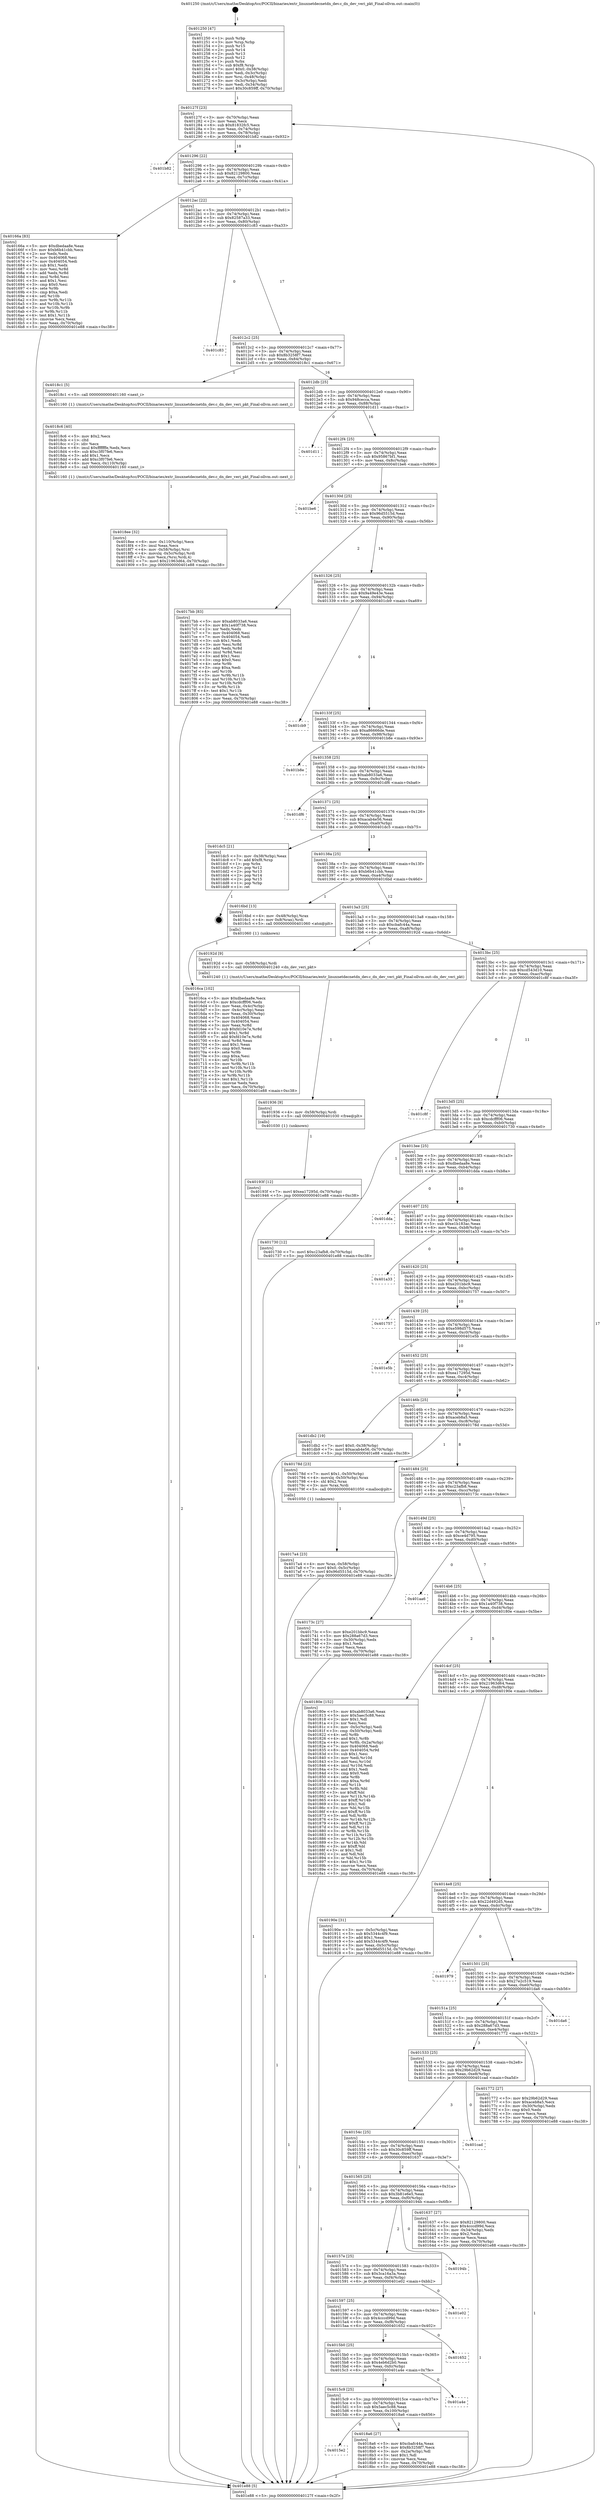 digraph "0x401250" {
  label = "0x401250 (/mnt/c/Users/mathe/Desktop/tcc/POCII/binaries/extr_linuxnetdecnetdn_dev.c_dn_dev_veri_pkt_Final-ollvm.out::main(0))"
  labelloc = "t"
  node[shape=record]

  Entry [label="",width=0.3,height=0.3,shape=circle,fillcolor=black,style=filled]
  "0x40127f" [label="{
     0x40127f [23]\l
     | [instrs]\l
     &nbsp;&nbsp;0x40127f \<+3\>: mov -0x70(%rbp),%eax\l
     &nbsp;&nbsp;0x401282 \<+2\>: mov %eax,%ecx\l
     &nbsp;&nbsp;0x401284 \<+6\>: sub $0x81832fc5,%ecx\l
     &nbsp;&nbsp;0x40128a \<+3\>: mov %eax,-0x74(%rbp)\l
     &nbsp;&nbsp;0x40128d \<+3\>: mov %ecx,-0x78(%rbp)\l
     &nbsp;&nbsp;0x401290 \<+6\>: je 0000000000401b82 \<main+0x932\>\l
  }"]
  "0x401b82" [label="{
     0x401b82\l
  }", style=dashed]
  "0x401296" [label="{
     0x401296 [22]\l
     | [instrs]\l
     &nbsp;&nbsp;0x401296 \<+5\>: jmp 000000000040129b \<main+0x4b\>\l
     &nbsp;&nbsp;0x40129b \<+3\>: mov -0x74(%rbp),%eax\l
     &nbsp;&nbsp;0x40129e \<+5\>: sub $0x82129800,%eax\l
     &nbsp;&nbsp;0x4012a3 \<+3\>: mov %eax,-0x7c(%rbp)\l
     &nbsp;&nbsp;0x4012a6 \<+6\>: je 000000000040166a \<main+0x41a\>\l
  }"]
  Exit [label="",width=0.3,height=0.3,shape=circle,fillcolor=black,style=filled,peripheries=2]
  "0x40166a" [label="{
     0x40166a [83]\l
     | [instrs]\l
     &nbsp;&nbsp;0x40166a \<+5\>: mov $0xdbedaa8e,%eax\l
     &nbsp;&nbsp;0x40166f \<+5\>: mov $0xb6b41cbb,%ecx\l
     &nbsp;&nbsp;0x401674 \<+2\>: xor %edx,%edx\l
     &nbsp;&nbsp;0x401676 \<+7\>: mov 0x404068,%esi\l
     &nbsp;&nbsp;0x40167d \<+7\>: mov 0x404054,%edi\l
     &nbsp;&nbsp;0x401684 \<+3\>: sub $0x1,%edx\l
     &nbsp;&nbsp;0x401687 \<+3\>: mov %esi,%r8d\l
     &nbsp;&nbsp;0x40168a \<+3\>: add %edx,%r8d\l
     &nbsp;&nbsp;0x40168d \<+4\>: imul %r8d,%esi\l
     &nbsp;&nbsp;0x401691 \<+3\>: and $0x1,%esi\l
     &nbsp;&nbsp;0x401694 \<+3\>: cmp $0x0,%esi\l
     &nbsp;&nbsp;0x401697 \<+4\>: sete %r9b\l
     &nbsp;&nbsp;0x40169b \<+3\>: cmp $0xa,%edi\l
     &nbsp;&nbsp;0x40169e \<+4\>: setl %r10b\l
     &nbsp;&nbsp;0x4016a2 \<+3\>: mov %r9b,%r11b\l
     &nbsp;&nbsp;0x4016a5 \<+3\>: and %r10b,%r11b\l
     &nbsp;&nbsp;0x4016a8 \<+3\>: xor %r10b,%r9b\l
     &nbsp;&nbsp;0x4016ab \<+3\>: or %r9b,%r11b\l
     &nbsp;&nbsp;0x4016ae \<+4\>: test $0x1,%r11b\l
     &nbsp;&nbsp;0x4016b2 \<+3\>: cmovne %ecx,%eax\l
     &nbsp;&nbsp;0x4016b5 \<+3\>: mov %eax,-0x70(%rbp)\l
     &nbsp;&nbsp;0x4016b8 \<+5\>: jmp 0000000000401e88 \<main+0xc38\>\l
  }"]
  "0x4012ac" [label="{
     0x4012ac [22]\l
     | [instrs]\l
     &nbsp;&nbsp;0x4012ac \<+5\>: jmp 00000000004012b1 \<main+0x61\>\l
     &nbsp;&nbsp;0x4012b1 \<+3\>: mov -0x74(%rbp),%eax\l
     &nbsp;&nbsp;0x4012b4 \<+5\>: sub $0x82587a33,%eax\l
     &nbsp;&nbsp;0x4012b9 \<+3\>: mov %eax,-0x80(%rbp)\l
     &nbsp;&nbsp;0x4012bc \<+6\>: je 0000000000401c83 \<main+0xa33\>\l
  }"]
  "0x40193f" [label="{
     0x40193f [12]\l
     | [instrs]\l
     &nbsp;&nbsp;0x40193f \<+7\>: movl $0xea17295d,-0x70(%rbp)\l
     &nbsp;&nbsp;0x401946 \<+5\>: jmp 0000000000401e88 \<main+0xc38\>\l
  }"]
  "0x401c83" [label="{
     0x401c83\l
  }", style=dashed]
  "0x4012c2" [label="{
     0x4012c2 [25]\l
     | [instrs]\l
     &nbsp;&nbsp;0x4012c2 \<+5\>: jmp 00000000004012c7 \<main+0x77\>\l
     &nbsp;&nbsp;0x4012c7 \<+3\>: mov -0x74(%rbp),%eax\l
     &nbsp;&nbsp;0x4012ca \<+5\>: sub $0x8b3258f7,%eax\l
     &nbsp;&nbsp;0x4012cf \<+6\>: mov %eax,-0x84(%rbp)\l
     &nbsp;&nbsp;0x4012d5 \<+6\>: je 00000000004018c1 \<main+0x671\>\l
  }"]
  "0x401936" [label="{
     0x401936 [9]\l
     | [instrs]\l
     &nbsp;&nbsp;0x401936 \<+4\>: mov -0x58(%rbp),%rdi\l
     &nbsp;&nbsp;0x40193a \<+5\>: call 0000000000401030 \<free@plt\>\l
     | [calls]\l
     &nbsp;&nbsp;0x401030 \{1\} (unknown)\l
  }"]
  "0x4018c1" [label="{
     0x4018c1 [5]\l
     | [instrs]\l
     &nbsp;&nbsp;0x4018c1 \<+5\>: call 0000000000401160 \<next_i\>\l
     | [calls]\l
     &nbsp;&nbsp;0x401160 \{1\} (/mnt/c/Users/mathe/Desktop/tcc/POCII/binaries/extr_linuxnetdecnetdn_dev.c_dn_dev_veri_pkt_Final-ollvm.out::next_i)\l
  }"]
  "0x4012db" [label="{
     0x4012db [25]\l
     | [instrs]\l
     &nbsp;&nbsp;0x4012db \<+5\>: jmp 00000000004012e0 \<main+0x90\>\l
     &nbsp;&nbsp;0x4012e0 \<+3\>: mov -0x74(%rbp),%eax\l
     &nbsp;&nbsp;0x4012e3 \<+5\>: sub $0x948cecca,%eax\l
     &nbsp;&nbsp;0x4012e8 \<+6\>: mov %eax,-0x88(%rbp)\l
     &nbsp;&nbsp;0x4012ee \<+6\>: je 0000000000401d11 \<main+0xac1\>\l
  }"]
  "0x4018ee" [label="{
     0x4018ee [32]\l
     | [instrs]\l
     &nbsp;&nbsp;0x4018ee \<+6\>: mov -0x110(%rbp),%ecx\l
     &nbsp;&nbsp;0x4018f4 \<+3\>: imul %eax,%ecx\l
     &nbsp;&nbsp;0x4018f7 \<+4\>: mov -0x58(%rbp),%rsi\l
     &nbsp;&nbsp;0x4018fb \<+4\>: movslq -0x5c(%rbp),%rdi\l
     &nbsp;&nbsp;0x4018ff \<+3\>: mov %ecx,(%rsi,%rdi,4)\l
     &nbsp;&nbsp;0x401902 \<+7\>: movl $0x21963d64,-0x70(%rbp)\l
     &nbsp;&nbsp;0x401909 \<+5\>: jmp 0000000000401e88 \<main+0xc38\>\l
  }"]
  "0x401d11" [label="{
     0x401d11\l
  }", style=dashed]
  "0x4012f4" [label="{
     0x4012f4 [25]\l
     | [instrs]\l
     &nbsp;&nbsp;0x4012f4 \<+5\>: jmp 00000000004012f9 \<main+0xa9\>\l
     &nbsp;&nbsp;0x4012f9 \<+3\>: mov -0x74(%rbp),%eax\l
     &nbsp;&nbsp;0x4012fc \<+5\>: sub $0x95867bf1,%eax\l
     &nbsp;&nbsp;0x401301 \<+6\>: mov %eax,-0x8c(%rbp)\l
     &nbsp;&nbsp;0x401307 \<+6\>: je 0000000000401be6 \<main+0x996\>\l
  }"]
  "0x4018c6" [label="{
     0x4018c6 [40]\l
     | [instrs]\l
     &nbsp;&nbsp;0x4018c6 \<+5\>: mov $0x2,%ecx\l
     &nbsp;&nbsp;0x4018cb \<+1\>: cltd\l
     &nbsp;&nbsp;0x4018cc \<+2\>: idiv %ecx\l
     &nbsp;&nbsp;0x4018ce \<+6\>: imul $0xfffffffe,%edx,%ecx\l
     &nbsp;&nbsp;0x4018d4 \<+6\>: sub $0xc3f07fe6,%ecx\l
     &nbsp;&nbsp;0x4018da \<+3\>: add $0x1,%ecx\l
     &nbsp;&nbsp;0x4018dd \<+6\>: add $0xc3f07fe6,%ecx\l
     &nbsp;&nbsp;0x4018e3 \<+6\>: mov %ecx,-0x110(%rbp)\l
     &nbsp;&nbsp;0x4018e9 \<+5\>: call 0000000000401160 \<next_i\>\l
     | [calls]\l
     &nbsp;&nbsp;0x401160 \{1\} (/mnt/c/Users/mathe/Desktop/tcc/POCII/binaries/extr_linuxnetdecnetdn_dev.c_dn_dev_veri_pkt_Final-ollvm.out::next_i)\l
  }"]
  "0x401be6" [label="{
     0x401be6\l
  }", style=dashed]
  "0x40130d" [label="{
     0x40130d [25]\l
     | [instrs]\l
     &nbsp;&nbsp;0x40130d \<+5\>: jmp 0000000000401312 \<main+0xc2\>\l
     &nbsp;&nbsp;0x401312 \<+3\>: mov -0x74(%rbp),%eax\l
     &nbsp;&nbsp;0x401315 \<+5\>: sub $0x96d5515d,%eax\l
     &nbsp;&nbsp;0x40131a \<+6\>: mov %eax,-0x90(%rbp)\l
     &nbsp;&nbsp;0x401320 \<+6\>: je 00000000004017bb \<main+0x56b\>\l
  }"]
  "0x4015e2" [label="{
     0x4015e2\l
  }", style=dashed]
  "0x4017bb" [label="{
     0x4017bb [83]\l
     | [instrs]\l
     &nbsp;&nbsp;0x4017bb \<+5\>: mov $0xab8033a6,%eax\l
     &nbsp;&nbsp;0x4017c0 \<+5\>: mov $0x1a40f738,%ecx\l
     &nbsp;&nbsp;0x4017c5 \<+2\>: xor %edx,%edx\l
     &nbsp;&nbsp;0x4017c7 \<+7\>: mov 0x404068,%esi\l
     &nbsp;&nbsp;0x4017ce \<+7\>: mov 0x404054,%edi\l
     &nbsp;&nbsp;0x4017d5 \<+3\>: sub $0x1,%edx\l
     &nbsp;&nbsp;0x4017d8 \<+3\>: mov %esi,%r8d\l
     &nbsp;&nbsp;0x4017db \<+3\>: add %edx,%r8d\l
     &nbsp;&nbsp;0x4017de \<+4\>: imul %r8d,%esi\l
     &nbsp;&nbsp;0x4017e2 \<+3\>: and $0x1,%esi\l
     &nbsp;&nbsp;0x4017e5 \<+3\>: cmp $0x0,%esi\l
     &nbsp;&nbsp;0x4017e8 \<+4\>: sete %r9b\l
     &nbsp;&nbsp;0x4017ec \<+3\>: cmp $0xa,%edi\l
     &nbsp;&nbsp;0x4017ef \<+4\>: setl %r10b\l
     &nbsp;&nbsp;0x4017f3 \<+3\>: mov %r9b,%r11b\l
     &nbsp;&nbsp;0x4017f6 \<+3\>: and %r10b,%r11b\l
     &nbsp;&nbsp;0x4017f9 \<+3\>: xor %r10b,%r9b\l
     &nbsp;&nbsp;0x4017fc \<+3\>: or %r9b,%r11b\l
     &nbsp;&nbsp;0x4017ff \<+4\>: test $0x1,%r11b\l
     &nbsp;&nbsp;0x401803 \<+3\>: cmovne %ecx,%eax\l
     &nbsp;&nbsp;0x401806 \<+3\>: mov %eax,-0x70(%rbp)\l
     &nbsp;&nbsp;0x401809 \<+5\>: jmp 0000000000401e88 \<main+0xc38\>\l
  }"]
  "0x401326" [label="{
     0x401326 [25]\l
     | [instrs]\l
     &nbsp;&nbsp;0x401326 \<+5\>: jmp 000000000040132b \<main+0xdb\>\l
     &nbsp;&nbsp;0x40132b \<+3\>: mov -0x74(%rbp),%eax\l
     &nbsp;&nbsp;0x40132e \<+5\>: sub $0x9a49e43e,%eax\l
     &nbsp;&nbsp;0x401333 \<+6\>: mov %eax,-0x94(%rbp)\l
     &nbsp;&nbsp;0x401339 \<+6\>: je 0000000000401cb9 \<main+0xa69\>\l
  }"]
  "0x4018a6" [label="{
     0x4018a6 [27]\l
     | [instrs]\l
     &nbsp;&nbsp;0x4018a6 \<+5\>: mov $0xcbafc44a,%eax\l
     &nbsp;&nbsp;0x4018ab \<+5\>: mov $0x8b3258f7,%ecx\l
     &nbsp;&nbsp;0x4018b0 \<+3\>: mov -0x2a(%rbp),%dl\l
     &nbsp;&nbsp;0x4018b3 \<+3\>: test $0x1,%dl\l
     &nbsp;&nbsp;0x4018b6 \<+3\>: cmovne %ecx,%eax\l
     &nbsp;&nbsp;0x4018b9 \<+3\>: mov %eax,-0x70(%rbp)\l
     &nbsp;&nbsp;0x4018bc \<+5\>: jmp 0000000000401e88 \<main+0xc38\>\l
  }"]
  "0x401cb9" [label="{
     0x401cb9\l
  }", style=dashed]
  "0x40133f" [label="{
     0x40133f [25]\l
     | [instrs]\l
     &nbsp;&nbsp;0x40133f \<+5\>: jmp 0000000000401344 \<main+0xf4\>\l
     &nbsp;&nbsp;0x401344 \<+3\>: mov -0x74(%rbp),%eax\l
     &nbsp;&nbsp;0x401347 \<+5\>: sub $0xa86666de,%eax\l
     &nbsp;&nbsp;0x40134c \<+6\>: mov %eax,-0x98(%rbp)\l
     &nbsp;&nbsp;0x401352 \<+6\>: je 0000000000401b8e \<main+0x93e\>\l
  }"]
  "0x4015c9" [label="{
     0x4015c9 [25]\l
     | [instrs]\l
     &nbsp;&nbsp;0x4015c9 \<+5\>: jmp 00000000004015ce \<main+0x37e\>\l
     &nbsp;&nbsp;0x4015ce \<+3\>: mov -0x74(%rbp),%eax\l
     &nbsp;&nbsp;0x4015d1 \<+5\>: sub $0x5aec5c88,%eax\l
     &nbsp;&nbsp;0x4015d6 \<+6\>: mov %eax,-0x100(%rbp)\l
     &nbsp;&nbsp;0x4015dc \<+6\>: je 00000000004018a6 \<main+0x656\>\l
  }"]
  "0x401b8e" [label="{
     0x401b8e\l
  }", style=dashed]
  "0x401358" [label="{
     0x401358 [25]\l
     | [instrs]\l
     &nbsp;&nbsp;0x401358 \<+5\>: jmp 000000000040135d \<main+0x10d\>\l
     &nbsp;&nbsp;0x40135d \<+3\>: mov -0x74(%rbp),%eax\l
     &nbsp;&nbsp;0x401360 \<+5\>: sub $0xab8033a6,%eax\l
     &nbsp;&nbsp;0x401365 \<+6\>: mov %eax,-0x9c(%rbp)\l
     &nbsp;&nbsp;0x40136b \<+6\>: je 0000000000401df6 \<main+0xba6\>\l
  }"]
  "0x401a4e" [label="{
     0x401a4e\l
  }", style=dashed]
  "0x401df6" [label="{
     0x401df6\l
  }", style=dashed]
  "0x401371" [label="{
     0x401371 [25]\l
     | [instrs]\l
     &nbsp;&nbsp;0x401371 \<+5\>: jmp 0000000000401376 \<main+0x126\>\l
     &nbsp;&nbsp;0x401376 \<+3\>: mov -0x74(%rbp),%eax\l
     &nbsp;&nbsp;0x401379 \<+5\>: sub $0xacab4e56,%eax\l
     &nbsp;&nbsp;0x40137e \<+6\>: mov %eax,-0xa0(%rbp)\l
     &nbsp;&nbsp;0x401384 \<+6\>: je 0000000000401dc5 \<main+0xb75\>\l
  }"]
  "0x4015b0" [label="{
     0x4015b0 [25]\l
     | [instrs]\l
     &nbsp;&nbsp;0x4015b0 \<+5\>: jmp 00000000004015b5 \<main+0x365\>\l
     &nbsp;&nbsp;0x4015b5 \<+3\>: mov -0x74(%rbp),%eax\l
     &nbsp;&nbsp;0x4015b8 \<+5\>: sub $0x4eb6d2b0,%eax\l
     &nbsp;&nbsp;0x4015bd \<+6\>: mov %eax,-0xfc(%rbp)\l
     &nbsp;&nbsp;0x4015c3 \<+6\>: je 0000000000401a4e \<main+0x7fe\>\l
  }"]
  "0x401dc5" [label="{
     0x401dc5 [21]\l
     | [instrs]\l
     &nbsp;&nbsp;0x401dc5 \<+3\>: mov -0x38(%rbp),%eax\l
     &nbsp;&nbsp;0x401dc8 \<+7\>: add $0xf8,%rsp\l
     &nbsp;&nbsp;0x401dcf \<+1\>: pop %rbx\l
     &nbsp;&nbsp;0x401dd0 \<+2\>: pop %r12\l
     &nbsp;&nbsp;0x401dd2 \<+2\>: pop %r13\l
     &nbsp;&nbsp;0x401dd4 \<+2\>: pop %r14\l
     &nbsp;&nbsp;0x401dd6 \<+2\>: pop %r15\l
     &nbsp;&nbsp;0x401dd8 \<+1\>: pop %rbp\l
     &nbsp;&nbsp;0x401dd9 \<+1\>: ret\l
  }"]
  "0x40138a" [label="{
     0x40138a [25]\l
     | [instrs]\l
     &nbsp;&nbsp;0x40138a \<+5\>: jmp 000000000040138f \<main+0x13f\>\l
     &nbsp;&nbsp;0x40138f \<+3\>: mov -0x74(%rbp),%eax\l
     &nbsp;&nbsp;0x401392 \<+5\>: sub $0xb6b41cbb,%eax\l
     &nbsp;&nbsp;0x401397 \<+6\>: mov %eax,-0xa4(%rbp)\l
     &nbsp;&nbsp;0x40139d \<+6\>: je 00000000004016bd \<main+0x46d\>\l
  }"]
  "0x401652" [label="{
     0x401652\l
  }", style=dashed]
  "0x4016bd" [label="{
     0x4016bd [13]\l
     | [instrs]\l
     &nbsp;&nbsp;0x4016bd \<+4\>: mov -0x48(%rbp),%rax\l
     &nbsp;&nbsp;0x4016c1 \<+4\>: mov 0x8(%rax),%rdi\l
     &nbsp;&nbsp;0x4016c5 \<+5\>: call 0000000000401060 \<atoi@plt\>\l
     | [calls]\l
     &nbsp;&nbsp;0x401060 \{1\} (unknown)\l
  }"]
  "0x4013a3" [label="{
     0x4013a3 [25]\l
     | [instrs]\l
     &nbsp;&nbsp;0x4013a3 \<+5\>: jmp 00000000004013a8 \<main+0x158\>\l
     &nbsp;&nbsp;0x4013a8 \<+3\>: mov -0x74(%rbp),%eax\l
     &nbsp;&nbsp;0x4013ab \<+5\>: sub $0xcbafc44a,%eax\l
     &nbsp;&nbsp;0x4013b0 \<+6\>: mov %eax,-0xa8(%rbp)\l
     &nbsp;&nbsp;0x4013b6 \<+6\>: je 000000000040192d \<main+0x6dd\>\l
  }"]
  "0x401597" [label="{
     0x401597 [25]\l
     | [instrs]\l
     &nbsp;&nbsp;0x401597 \<+5\>: jmp 000000000040159c \<main+0x34c\>\l
     &nbsp;&nbsp;0x40159c \<+3\>: mov -0x74(%rbp),%eax\l
     &nbsp;&nbsp;0x40159f \<+5\>: sub $0x4cccd99d,%eax\l
     &nbsp;&nbsp;0x4015a4 \<+6\>: mov %eax,-0xf8(%rbp)\l
     &nbsp;&nbsp;0x4015aa \<+6\>: je 0000000000401652 \<main+0x402\>\l
  }"]
  "0x40192d" [label="{
     0x40192d [9]\l
     | [instrs]\l
     &nbsp;&nbsp;0x40192d \<+4\>: mov -0x58(%rbp),%rdi\l
     &nbsp;&nbsp;0x401931 \<+5\>: call 0000000000401240 \<dn_dev_veri_pkt\>\l
     | [calls]\l
     &nbsp;&nbsp;0x401240 \{1\} (/mnt/c/Users/mathe/Desktop/tcc/POCII/binaries/extr_linuxnetdecnetdn_dev.c_dn_dev_veri_pkt_Final-ollvm.out::dn_dev_veri_pkt)\l
  }"]
  "0x4013bc" [label="{
     0x4013bc [25]\l
     | [instrs]\l
     &nbsp;&nbsp;0x4013bc \<+5\>: jmp 00000000004013c1 \<main+0x171\>\l
     &nbsp;&nbsp;0x4013c1 \<+3\>: mov -0x74(%rbp),%eax\l
     &nbsp;&nbsp;0x4013c4 \<+5\>: sub $0xcd543d10,%eax\l
     &nbsp;&nbsp;0x4013c9 \<+6\>: mov %eax,-0xac(%rbp)\l
     &nbsp;&nbsp;0x4013cf \<+6\>: je 0000000000401c8f \<main+0xa3f\>\l
  }"]
  "0x401e02" [label="{
     0x401e02\l
  }", style=dashed]
  "0x401c8f" [label="{
     0x401c8f\l
  }", style=dashed]
  "0x4013d5" [label="{
     0x4013d5 [25]\l
     | [instrs]\l
     &nbsp;&nbsp;0x4013d5 \<+5\>: jmp 00000000004013da \<main+0x18a\>\l
     &nbsp;&nbsp;0x4013da \<+3\>: mov -0x74(%rbp),%eax\l
     &nbsp;&nbsp;0x4013dd \<+5\>: sub $0xcdcfff06,%eax\l
     &nbsp;&nbsp;0x4013e2 \<+6\>: mov %eax,-0xb0(%rbp)\l
     &nbsp;&nbsp;0x4013e8 \<+6\>: je 0000000000401730 \<main+0x4e0\>\l
  }"]
  "0x40157e" [label="{
     0x40157e [25]\l
     | [instrs]\l
     &nbsp;&nbsp;0x40157e \<+5\>: jmp 0000000000401583 \<main+0x333\>\l
     &nbsp;&nbsp;0x401583 \<+3\>: mov -0x74(%rbp),%eax\l
     &nbsp;&nbsp;0x401586 \<+5\>: sub $0x3ca16a3a,%eax\l
     &nbsp;&nbsp;0x40158b \<+6\>: mov %eax,-0xf4(%rbp)\l
     &nbsp;&nbsp;0x401591 \<+6\>: je 0000000000401e02 \<main+0xbb2\>\l
  }"]
  "0x401730" [label="{
     0x401730 [12]\l
     | [instrs]\l
     &nbsp;&nbsp;0x401730 \<+7\>: movl $0xc23afb8,-0x70(%rbp)\l
     &nbsp;&nbsp;0x401737 \<+5\>: jmp 0000000000401e88 \<main+0xc38\>\l
  }"]
  "0x4013ee" [label="{
     0x4013ee [25]\l
     | [instrs]\l
     &nbsp;&nbsp;0x4013ee \<+5\>: jmp 00000000004013f3 \<main+0x1a3\>\l
     &nbsp;&nbsp;0x4013f3 \<+3\>: mov -0x74(%rbp),%eax\l
     &nbsp;&nbsp;0x4013f6 \<+5\>: sub $0xdbedaa8e,%eax\l
     &nbsp;&nbsp;0x4013fb \<+6\>: mov %eax,-0xb4(%rbp)\l
     &nbsp;&nbsp;0x401401 \<+6\>: je 0000000000401dda \<main+0xb8a\>\l
  }"]
  "0x40194b" [label="{
     0x40194b\l
  }", style=dashed]
  "0x401dda" [label="{
     0x401dda\l
  }", style=dashed]
  "0x401407" [label="{
     0x401407 [25]\l
     | [instrs]\l
     &nbsp;&nbsp;0x401407 \<+5\>: jmp 000000000040140c \<main+0x1bc\>\l
     &nbsp;&nbsp;0x40140c \<+3\>: mov -0x74(%rbp),%eax\l
     &nbsp;&nbsp;0x40140f \<+5\>: sub $0xe1b183ac,%eax\l
     &nbsp;&nbsp;0x401414 \<+6\>: mov %eax,-0xb8(%rbp)\l
     &nbsp;&nbsp;0x40141a \<+6\>: je 0000000000401a33 \<main+0x7e3\>\l
  }"]
  "0x4017a4" [label="{
     0x4017a4 [23]\l
     | [instrs]\l
     &nbsp;&nbsp;0x4017a4 \<+4\>: mov %rax,-0x58(%rbp)\l
     &nbsp;&nbsp;0x4017a8 \<+7\>: movl $0x0,-0x5c(%rbp)\l
     &nbsp;&nbsp;0x4017af \<+7\>: movl $0x96d5515d,-0x70(%rbp)\l
     &nbsp;&nbsp;0x4017b6 \<+5\>: jmp 0000000000401e88 \<main+0xc38\>\l
  }"]
  "0x401a33" [label="{
     0x401a33\l
  }", style=dashed]
  "0x401420" [label="{
     0x401420 [25]\l
     | [instrs]\l
     &nbsp;&nbsp;0x401420 \<+5\>: jmp 0000000000401425 \<main+0x1d5\>\l
     &nbsp;&nbsp;0x401425 \<+3\>: mov -0x74(%rbp),%eax\l
     &nbsp;&nbsp;0x401428 \<+5\>: sub $0xe201bbc9,%eax\l
     &nbsp;&nbsp;0x40142d \<+6\>: mov %eax,-0xbc(%rbp)\l
     &nbsp;&nbsp;0x401433 \<+6\>: je 0000000000401757 \<main+0x507\>\l
  }"]
  "0x4016ca" [label="{
     0x4016ca [102]\l
     | [instrs]\l
     &nbsp;&nbsp;0x4016ca \<+5\>: mov $0xdbedaa8e,%ecx\l
     &nbsp;&nbsp;0x4016cf \<+5\>: mov $0xcdcfff06,%edx\l
     &nbsp;&nbsp;0x4016d4 \<+3\>: mov %eax,-0x4c(%rbp)\l
     &nbsp;&nbsp;0x4016d7 \<+3\>: mov -0x4c(%rbp),%eax\l
     &nbsp;&nbsp;0x4016da \<+3\>: mov %eax,-0x30(%rbp)\l
     &nbsp;&nbsp;0x4016dd \<+7\>: mov 0x404068,%eax\l
     &nbsp;&nbsp;0x4016e4 \<+7\>: mov 0x404054,%esi\l
     &nbsp;&nbsp;0x4016eb \<+3\>: mov %eax,%r8d\l
     &nbsp;&nbsp;0x4016ee \<+7\>: sub $0xfd10e7e,%r8d\l
     &nbsp;&nbsp;0x4016f5 \<+4\>: sub $0x1,%r8d\l
     &nbsp;&nbsp;0x4016f9 \<+7\>: add $0xfd10e7e,%r8d\l
     &nbsp;&nbsp;0x401700 \<+4\>: imul %r8d,%eax\l
     &nbsp;&nbsp;0x401704 \<+3\>: and $0x1,%eax\l
     &nbsp;&nbsp;0x401707 \<+3\>: cmp $0x0,%eax\l
     &nbsp;&nbsp;0x40170a \<+4\>: sete %r9b\l
     &nbsp;&nbsp;0x40170e \<+3\>: cmp $0xa,%esi\l
     &nbsp;&nbsp;0x401711 \<+4\>: setl %r10b\l
     &nbsp;&nbsp;0x401715 \<+3\>: mov %r9b,%r11b\l
     &nbsp;&nbsp;0x401718 \<+3\>: and %r10b,%r11b\l
     &nbsp;&nbsp;0x40171b \<+3\>: xor %r10b,%r9b\l
     &nbsp;&nbsp;0x40171e \<+3\>: or %r9b,%r11b\l
     &nbsp;&nbsp;0x401721 \<+4\>: test $0x1,%r11b\l
     &nbsp;&nbsp;0x401725 \<+3\>: cmovne %edx,%ecx\l
     &nbsp;&nbsp;0x401728 \<+3\>: mov %ecx,-0x70(%rbp)\l
     &nbsp;&nbsp;0x40172b \<+5\>: jmp 0000000000401e88 \<main+0xc38\>\l
  }"]
  "0x401757" [label="{
     0x401757\l
  }", style=dashed]
  "0x401439" [label="{
     0x401439 [25]\l
     | [instrs]\l
     &nbsp;&nbsp;0x401439 \<+5\>: jmp 000000000040143e \<main+0x1ee\>\l
     &nbsp;&nbsp;0x40143e \<+3\>: mov -0x74(%rbp),%eax\l
     &nbsp;&nbsp;0x401441 \<+5\>: sub $0xe598d575,%eax\l
     &nbsp;&nbsp;0x401446 \<+6\>: mov %eax,-0xc0(%rbp)\l
     &nbsp;&nbsp;0x40144c \<+6\>: je 0000000000401e5b \<main+0xc0b\>\l
  }"]
  "0x401250" [label="{
     0x401250 [47]\l
     | [instrs]\l
     &nbsp;&nbsp;0x401250 \<+1\>: push %rbp\l
     &nbsp;&nbsp;0x401251 \<+3\>: mov %rsp,%rbp\l
     &nbsp;&nbsp;0x401254 \<+2\>: push %r15\l
     &nbsp;&nbsp;0x401256 \<+2\>: push %r14\l
     &nbsp;&nbsp;0x401258 \<+2\>: push %r13\l
     &nbsp;&nbsp;0x40125a \<+2\>: push %r12\l
     &nbsp;&nbsp;0x40125c \<+1\>: push %rbx\l
     &nbsp;&nbsp;0x40125d \<+7\>: sub $0xf8,%rsp\l
     &nbsp;&nbsp;0x401264 \<+7\>: movl $0x0,-0x38(%rbp)\l
     &nbsp;&nbsp;0x40126b \<+3\>: mov %edi,-0x3c(%rbp)\l
     &nbsp;&nbsp;0x40126e \<+4\>: mov %rsi,-0x48(%rbp)\l
     &nbsp;&nbsp;0x401272 \<+3\>: mov -0x3c(%rbp),%edi\l
     &nbsp;&nbsp;0x401275 \<+3\>: mov %edi,-0x34(%rbp)\l
     &nbsp;&nbsp;0x401278 \<+7\>: movl $0x30c859ff,-0x70(%rbp)\l
  }"]
  "0x401e5b" [label="{
     0x401e5b\l
  }", style=dashed]
  "0x401452" [label="{
     0x401452 [25]\l
     | [instrs]\l
     &nbsp;&nbsp;0x401452 \<+5\>: jmp 0000000000401457 \<main+0x207\>\l
     &nbsp;&nbsp;0x401457 \<+3\>: mov -0x74(%rbp),%eax\l
     &nbsp;&nbsp;0x40145a \<+5\>: sub $0xea17295d,%eax\l
     &nbsp;&nbsp;0x40145f \<+6\>: mov %eax,-0xc4(%rbp)\l
     &nbsp;&nbsp;0x401465 \<+6\>: je 0000000000401db2 \<main+0xb62\>\l
  }"]
  "0x401e88" [label="{
     0x401e88 [5]\l
     | [instrs]\l
     &nbsp;&nbsp;0x401e88 \<+5\>: jmp 000000000040127f \<main+0x2f\>\l
  }"]
  "0x401db2" [label="{
     0x401db2 [19]\l
     | [instrs]\l
     &nbsp;&nbsp;0x401db2 \<+7\>: movl $0x0,-0x38(%rbp)\l
     &nbsp;&nbsp;0x401db9 \<+7\>: movl $0xacab4e56,-0x70(%rbp)\l
     &nbsp;&nbsp;0x401dc0 \<+5\>: jmp 0000000000401e88 \<main+0xc38\>\l
  }"]
  "0x40146b" [label="{
     0x40146b [25]\l
     | [instrs]\l
     &nbsp;&nbsp;0x40146b \<+5\>: jmp 0000000000401470 \<main+0x220\>\l
     &nbsp;&nbsp;0x401470 \<+3\>: mov -0x74(%rbp),%eax\l
     &nbsp;&nbsp;0x401473 \<+5\>: sub $0xaceb8a5,%eax\l
     &nbsp;&nbsp;0x401478 \<+6\>: mov %eax,-0xc8(%rbp)\l
     &nbsp;&nbsp;0x40147e \<+6\>: je 000000000040178d \<main+0x53d\>\l
  }"]
  "0x401565" [label="{
     0x401565 [25]\l
     | [instrs]\l
     &nbsp;&nbsp;0x401565 \<+5\>: jmp 000000000040156a \<main+0x31a\>\l
     &nbsp;&nbsp;0x40156a \<+3\>: mov -0x74(%rbp),%eax\l
     &nbsp;&nbsp;0x40156d \<+5\>: sub $0x3b81e6e5,%eax\l
     &nbsp;&nbsp;0x401572 \<+6\>: mov %eax,-0xf0(%rbp)\l
     &nbsp;&nbsp;0x401578 \<+6\>: je 000000000040194b \<main+0x6fb\>\l
  }"]
  "0x40178d" [label="{
     0x40178d [23]\l
     | [instrs]\l
     &nbsp;&nbsp;0x40178d \<+7\>: movl $0x1,-0x50(%rbp)\l
     &nbsp;&nbsp;0x401794 \<+4\>: movslq -0x50(%rbp),%rax\l
     &nbsp;&nbsp;0x401798 \<+4\>: shl $0x2,%rax\l
     &nbsp;&nbsp;0x40179c \<+3\>: mov %rax,%rdi\l
     &nbsp;&nbsp;0x40179f \<+5\>: call 0000000000401050 \<malloc@plt\>\l
     | [calls]\l
     &nbsp;&nbsp;0x401050 \{1\} (unknown)\l
  }"]
  "0x401484" [label="{
     0x401484 [25]\l
     | [instrs]\l
     &nbsp;&nbsp;0x401484 \<+5\>: jmp 0000000000401489 \<main+0x239\>\l
     &nbsp;&nbsp;0x401489 \<+3\>: mov -0x74(%rbp),%eax\l
     &nbsp;&nbsp;0x40148c \<+5\>: sub $0xc23afb8,%eax\l
     &nbsp;&nbsp;0x401491 \<+6\>: mov %eax,-0xcc(%rbp)\l
     &nbsp;&nbsp;0x401497 \<+6\>: je 000000000040173c \<main+0x4ec\>\l
  }"]
  "0x401637" [label="{
     0x401637 [27]\l
     | [instrs]\l
     &nbsp;&nbsp;0x401637 \<+5\>: mov $0x82129800,%eax\l
     &nbsp;&nbsp;0x40163c \<+5\>: mov $0x4cccd99d,%ecx\l
     &nbsp;&nbsp;0x401641 \<+3\>: mov -0x34(%rbp),%edx\l
     &nbsp;&nbsp;0x401644 \<+3\>: cmp $0x2,%edx\l
     &nbsp;&nbsp;0x401647 \<+3\>: cmovne %ecx,%eax\l
     &nbsp;&nbsp;0x40164a \<+3\>: mov %eax,-0x70(%rbp)\l
     &nbsp;&nbsp;0x40164d \<+5\>: jmp 0000000000401e88 \<main+0xc38\>\l
  }"]
  "0x40173c" [label="{
     0x40173c [27]\l
     | [instrs]\l
     &nbsp;&nbsp;0x40173c \<+5\>: mov $0xe201bbc9,%eax\l
     &nbsp;&nbsp;0x401741 \<+5\>: mov $0x288a67d3,%ecx\l
     &nbsp;&nbsp;0x401746 \<+3\>: mov -0x30(%rbp),%edx\l
     &nbsp;&nbsp;0x401749 \<+3\>: cmp $0x1,%edx\l
     &nbsp;&nbsp;0x40174c \<+3\>: cmovl %ecx,%eax\l
     &nbsp;&nbsp;0x40174f \<+3\>: mov %eax,-0x70(%rbp)\l
     &nbsp;&nbsp;0x401752 \<+5\>: jmp 0000000000401e88 \<main+0xc38\>\l
  }"]
  "0x40149d" [label="{
     0x40149d [25]\l
     | [instrs]\l
     &nbsp;&nbsp;0x40149d \<+5\>: jmp 00000000004014a2 \<main+0x252\>\l
     &nbsp;&nbsp;0x4014a2 \<+3\>: mov -0x74(%rbp),%eax\l
     &nbsp;&nbsp;0x4014a5 \<+5\>: sub $0xce4d795,%eax\l
     &nbsp;&nbsp;0x4014aa \<+6\>: mov %eax,-0xd0(%rbp)\l
     &nbsp;&nbsp;0x4014b0 \<+6\>: je 0000000000401aa6 \<main+0x856\>\l
  }"]
  "0x40154c" [label="{
     0x40154c [25]\l
     | [instrs]\l
     &nbsp;&nbsp;0x40154c \<+5\>: jmp 0000000000401551 \<main+0x301\>\l
     &nbsp;&nbsp;0x401551 \<+3\>: mov -0x74(%rbp),%eax\l
     &nbsp;&nbsp;0x401554 \<+5\>: sub $0x30c859ff,%eax\l
     &nbsp;&nbsp;0x401559 \<+6\>: mov %eax,-0xec(%rbp)\l
     &nbsp;&nbsp;0x40155f \<+6\>: je 0000000000401637 \<main+0x3e7\>\l
  }"]
  "0x401aa6" [label="{
     0x401aa6\l
  }", style=dashed]
  "0x4014b6" [label="{
     0x4014b6 [25]\l
     | [instrs]\l
     &nbsp;&nbsp;0x4014b6 \<+5\>: jmp 00000000004014bb \<main+0x26b\>\l
     &nbsp;&nbsp;0x4014bb \<+3\>: mov -0x74(%rbp),%eax\l
     &nbsp;&nbsp;0x4014be \<+5\>: sub $0x1a40f738,%eax\l
     &nbsp;&nbsp;0x4014c3 \<+6\>: mov %eax,-0xd4(%rbp)\l
     &nbsp;&nbsp;0x4014c9 \<+6\>: je 000000000040180e \<main+0x5be\>\l
  }"]
  "0x401cad" [label="{
     0x401cad\l
  }", style=dashed]
  "0x40180e" [label="{
     0x40180e [152]\l
     | [instrs]\l
     &nbsp;&nbsp;0x40180e \<+5\>: mov $0xab8033a6,%eax\l
     &nbsp;&nbsp;0x401813 \<+5\>: mov $0x5aec5c88,%ecx\l
     &nbsp;&nbsp;0x401818 \<+2\>: mov $0x1,%dl\l
     &nbsp;&nbsp;0x40181a \<+2\>: xor %esi,%esi\l
     &nbsp;&nbsp;0x40181c \<+3\>: mov -0x5c(%rbp),%edi\l
     &nbsp;&nbsp;0x40181f \<+3\>: cmp -0x50(%rbp),%edi\l
     &nbsp;&nbsp;0x401822 \<+4\>: setl %r8b\l
     &nbsp;&nbsp;0x401826 \<+4\>: and $0x1,%r8b\l
     &nbsp;&nbsp;0x40182a \<+4\>: mov %r8b,-0x2a(%rbp)\l
     &nbsp;&nbsp;0x40182e \<+7\>: mov 0x404068,%edi\l
     &nbsp;&nbsp;0x401835 \<+8\>: mov 0x404054,%r9d\l
     &nbsp;&nbsp;0x40183d \<+3\>: sub $0x1,%esi\l
     &nbsp;&nbsp;0x401840 \<+3\>: mov %edi,%r10d\l
     &nbsp;&nbsp;0x401843 \<+3\>: add %esi,%r10d\l
     &nbsp;&nbsp;0x401846 \<+4\>: imul %r10d,%edi\l
     &nbsp;&nbsp;0x40184a \<+3\>: and $0x1,%edi\l
     &nbsp;&nbsp;0x40184d \<+3\>: cmp $0x0,%edi\l
     &nbsp;&nbsp;0x401850 \<+4\>: sete %r8b\l
     &nbsp;&nbsp;0x401854 \<+4\>: cmp $0xa,%r9d\l
     &nbsp;&nbsp;0x401858 \<+4\>: setl %r11b\l
     &nbsp;&nbsp;0x40185c \<+3\>: mov %r8b,%bl\l
     &nbsp;&nbsp;0x40185f \<+3\>: xor $0xff,%bl\l
     &nbsp;&nbsp;0x401862 \<+3\>: mov %r11b,%r14b\l
     &nbsp;&nbsp;0x401865 \<+4\>: xor $0xff,%r14b\l
     &nbsp;&nbsp;0x401869 \<+3\>: xor $0x1,%dl\l
     &nbsp;&nbsp;0x40186c \<+3\>: mov %bl,%r15b\l
     &nbsp;&nbsp;0x40186f \<+4\>: and $0xff,%r15b\l
     &nbsp;&nbsp;0x401873 \<+3\>: and %dl,%r8b\l
     &nbsp;&nbsp;0x401876 \<+3\>: mov %r14b,%r12b\l
     &nbsp;&nbsp;0x401879 \<+4\>: and $0xff,%r12b\l
     &nbsp;&nbsp;0x40187d \<+3\>: and %dl,%r11b\l
     &nbsp;&nbsp;0x401880 \<+3\>: or %r8b,%r15b\l
     &nbsp;&nbsp;0x401883 \<+3\>: or %r11b,%r12b\l
     &nbsp;&nbsp;0x401886 \<+3\>: xor %r12b,%r15b\l
     &nbsp;&nbsp;0x401889 \<+3\>: or %r14b,%bl\l
     &nbsp;&nbsp;0x40188c \<+3\>: xor $0xff,%bl\l
     &nbsp;&nbsp;0x40188f \<+3\>: or $0x1,%dl\l
     &nbsp;&nbsp;0x401892 \<+2\>: and %dl,%bl\l
     &nbsp;&nbsp;0x401894 \<+3\>: or %bl,%r15b\l
     &nbsp;&nbsp;0x401897 \<+4\>: test $0x1,%r15b\l
     &nbsp;&nbsp;0x40189b \<+3\>: cmovne %ecx,%eax\l
     &nbsp;&nbsp;0x40189e \<+3\>: mov %eax,-0x70(%rbp)\l
     &nbsp;&nbsp;0x4018a1 \<+5\>: jmp 0000000000401e88 \<main+0xc38\>\l
  }"]
  "0x4014cf" [label="{
     0x4014cf [25]\l
     | [instrs]\l
     &nbsp;&nbsp;0x4014cf \<+5\>: jmp 00000000004014d4 \<main+0x284\>\l
     &nbsp;&nbsp;0x4014d4 \<+3\>: mov -0x74(%rbp),%eax\l
     &nbsp;&nbsp;0x4014d7 \<+5\>: sub $0x21963d64,%eax\l
     &nbsp;&nbsp;0x4014dc \<+6\>: mov %eax,-0xd8(%rbp)\l
     &nbsp;&nbsp;0x4014e2 \<+6\>: je 000000000040190e \<main+0x6be\>\l
  }"]
  "0x401533" [label="{
     0x401533 [25]\l
     | [instrs]\l
     &nbsp;&nbsp;0x401533 \<+5\>: jmp 0000000000401538 \<main+0x2e8\>\l
     &nbsp;&nbsp;0x401538 \<+3\>: mov -0x74(%rbp),%eax\l
     &nbsp;&nbsp;0x40153b \<+5\>: sub $0x29b62d29,%eax\l
     &nbsp;&nbsp;0x401540 \<+6\>: mov %eax,-0xe8(%rbp)\l
     &nbsp;&nbsp;0x401546 \<+6\>: je 0000000000401cad \<main+0xa5d\>\l
  }"]
  "0x40190e" [label="{
     0x40190e [31]\l
     | [instrs]\l
     &nbsp;&nbsp;0x40190e \<+3\>: mov -0x5c(%rbp),%eax\l
     &nbsp;&nbsp;0x401911 \<+5\>: sub $0x5344c4f9,%eax\l
     &nbsp;&nbsp;0x401916 \<+3\>: add $0x1,%eax\l
     &nbsp;&nbsp;0x401919 \<+5\>: add $0x5344c4f9,%eax\l
     &nbsp;&nbsp;0x40191e \<+3\>: mov %eax,-0x5c(%rbp)\l
     &nbsp;&nbsp;0x401921 \<+7\>: movl $0x96d5515d,-0x70(%rbp)\l
     &nbsp;&nbsp;0x401928 \<+5\>: jmp 0000000000401e88 \<main+0xc38\>\l
  }"]
  "0x4014e8" [label="{
     0x4014e8 [25]\l
     | [instrs]\l
     &nbsp;&nbsp;0x4014e8 \<+5\>: jmp 00000000004014ed \<main+0x29d\>\l
     &nbsp;&nbsp;0x4014ed \<+3\>: mov -0x74(%rbp),%eax\l
     &nbsp;&nbsp;0x4014f0 \<+5\>: sub $0x22d492d5,%eax\l
     &nbsp;&nbsp;0x4014f5 \<+6\>: mov %eax,-0xdc(%rbp)\l
     &nbsp;&nbsp;0x4014fb \<+6\>: je 0000000000401979 \<main+0x729\>\l
  }"]
  "0x401772" [label="{
     0x401772 [27]\l
     | [instrs]\l
     &nbsp;&nbsp;0x401772 \<+5\>: mov $0x29b62d29,%eax\l
     &nbsp;&nbsp;0x401777 \<+5\>: mov $0xaceb8a5,%ecx\l
     &nbsp;&nbsp;0x40177c \<+3\>: mov -0x30(%rbp),%edx\l
     &nbsp;&nbsp;0x40177f \<+3\>: cmp $0x0,%edx\l
     &nbsp;&nbsp;0x401782 \<+3\>: cmove %ecx,%eax\l
     &nbsp;&nbsp;0x401785 \<+3\>: mov %eax,-0x70(%rbp)\l
     &nbsp;&nbsp;0x401788 \<+5\>: jmp 0000000000401e88 \<main+0xc38\>\l
  }"]
  "0x401979" [label="{
     0x401979\l
  }", style=dashed]
  "0x401501" [label="{
     0x401501 [25]\l
     | [instrs]\l
     &nbsp;&nbsp;0x401501 \<+5\>: jmp 0000000000401506 \<main+0x2b6\>\l
     &nbsp;&nbsp;0x401506 \<+3\>: mov -0x74(%rbp),%eax\l
     &nbsp;&nbsp;0x401509 \<+5\>: sub $0x27e2c519,%eax\l
     &nbsp;&nbsp;0x40150e \<+6\>: mov %eax,-0xe0(%rbp)\l
     &nbsp;&nbsp;0x401514 \<+6\>: je 0000000000401da6 \<main+0xb56\>\l
  }"]
  "0x40151a" [label="{
     0x40151a [25]\l
     | [instrs]\l
     &nbsp;&nbsp;0x40151a \<+5\>: jmp 000000000040151f \<main+0x2cf\>\l
     &nbsp;&nbsp;0x40151f \<+3\>: mov -0x74(%rbp),%eax\l
     &nbsp;&nbsp;0x401522 \<+5\>: sub $0x288a67d3,%eax\l
     &nbsp;&nbsp;0x401527 \<+6\>: mov %eax,-0xe4(%rbp)\l
     &nbsp;&nbsp;0x40152d \<+6\>: je 0000000000401772 \<main+0x522\>\l
  }"]
  "0x401da6" [label="{
     0x401da6\l
  }", style=dashed]
  Entry -> "0x401250" [label=" 1"]
  "0x40127f" -> "0x401b82" [label=" 0"]
  "0x40127f" -> "0x401296" [label=" 18"]
  "0x401dc5" -> Exit [label=" 1"]
  "0x401296" -> "0x40166a" [label=" 1"]
  "0x401296" -> "0x4012ac" [label=" 17"]
  "0x401db2" -> "0x401e88" [label=" 1"]
  "0x4012ac" -> "0x401c83" [label=" 0"]
  "0x4012ac" -> "0x4012c2" [label=" 17"]
  "0x40193f" -> "0x401e88" [label=" 1"]
  "0x4012c2" -> "0x4018c1" [label=" 1"]
  "0x4012c2" -> "0x4012db" [label=" 16"]
  "0x401936" -> "0x40193f" [label=" 1"]
  "0x4012db" -> "0x401d11" [label=" 0"]
  "0x4012db" -> "0x4012f4" [label=" 16"]
  "0x40192d" -> "0x401936" [label=" 1"]
  "0x4012f4" -> "0x401be6" [label=" 0"]
  "0x4012f4" -> "0x40130d" [label=" 16"]
  "0x40190e" -> "0x401e88" [label=" 1"]
  "0x40130d" -> "0x4017bb" [label=" 2"]
  "0x40130d" -> "0x401326" [label=" 14"]
  "0x4018ee" -> "0x401e88" [label=" 1"]
  "0x401326" -> "0x401cb9" [label=" 0"]
  "0x401326" -> "0x40133f" [label=" 14"]
  "0x4018c6" -> "0x4018ee" [label=" 1"]
  "0x40133f" -> "0x401b8e" [label=" 0"]
  "0x40133f" -> "0x401358" [label=" 14"]
  "0x4018a6" -> "0x401e88" [label=" 2"]
  "0x401358" -> "0x401df6" [label=" 0"]
  "0x401358" -> "0x401371" [label=" 14"]
  "0x4015c9" -> "0x4015e2" [label=" 0"]
  "0x401371" -> "0x401dc5" [label=" 1"]
  "0x401371" -> "0x40138a" [label=" 13"]
  "0x4018c1" -> "0x4018c6" [label=" 1"]
  "0x40138a" -> "0x4016bd" [label=" 1"]
  "0x40138a" -> "0x4013a3" [label=" 12"]
  "0x4015b0" -> "0x4015c9" [label=" 2"]
  "0x4013a3" -> "0x40192d" [label=" 1"]
  "0x4013a3" -> "0x4013bc" [label=" 11"]
  "0x4015c9" -> "0x4018a6" [label=" 2"]
  "0x4013bc" -> "0x401c8f" [label=" 0"]
  "0x4013bc" -> "0x4013d5" [label=" 11"]
  "0x401597" -> "0x4015b0" [label=" 2"]
  "0x4013d5" -> "0x401730" [label=" 1"]
  "0x4013d5" -> "0x4013ee" [label=" 10"]
  "0x4015b0" -> "0x401a4e" [label=" 0"]
  "0x4013ee" -> "0x401dda" [label=" 0"]
  "0x4013ee" -> "0x401407" [label=" 10"]
  "0x40157e" -> "0x401597" [label=" 2"]
  "0x401407" -> "0x401a33" [label=" 0"]
  "0x401407" -> "0x401420" [label=" 10"]
  "0x401597" -> "0x401652" [label=" 0"]
  "0x401420" -> "0x401757" [label=" 0"]
  "0x401420" -> "0x401439" [label=" 10"]
  "0x401565" -> "0x40157e" [label=" 2"]
  "0x401439" -> "0x401e5b" [label=" 0"]
  "0x401439" -> "0x401452" [label=" 10"]
  "0x401565" -> "0x40194b" [label=" 0"]
  "0x401452" -> "0x401db2" [label=" 1"]
  "0x401452" -> "0x40146b" [label=" 9"]
  "0x40157e" -> "0x401e02" [label=" 0"]
  "0x40146b" -> "0x40178d" [label=" 1"]
  "0x40146b" -> "0x401484" [label=" 8"]
  "0x40180e" -> "0x401e88" [label=" 2"]
  "0x401484" -> "0x40173c" [label=" 1"]
  "0x401484" -> "0x40149d" [label=" 7"]
  "0x4017bb" -> "0x401e88" [label=" 2"]
  "0x40149d" -> "0x401aa6" [label=" 0"]
  "0x40149d" -> "0x4014b6" [label=" 7"]
  "0x40178d" -> "0x4017a4" [label=" 1"]
  "0x4014b6" -> "0x40180e" [label=" 2"]
  "0x4014b6" -> "0x4014cf" [label=" 5"]
  "0x401772" -> "0x401e88" [label=" 1"]
  "0x4014cf" -> "0x40190e" [label=" 1"]
  "0x4014cf" -> "0x4014e8" [label=" 4"]
  "0x401730" -> "0x401e88" [label=" 1"]
  "0x4014e8" -> "0x401979" [label=" 0"]
  "0x4014e8" -> "0x401501" [label=" 4"]
  "0x4016ca" -> "0x401e88" [label=" 1"]
  "0x401501" -> "0x401da6" [label=" 0"]
  "0x401501" -> "0x40151a" [label=" 4"]
  "0x4016bd" -> "0x4016ca" [label=" 1"]
  "0x40151a" -> "0x401772" [label=" 1"]
  "0x40151a" -> "0x401533" [label=" 3"]
  "0x40173c" -> "0x401e88" [label=" 1"]
  "0x401533" -> "0x401cad" [label=" 0"]
  "0x401533" -> "0x40154c" [label=" 3"]
  "0x4017a4" -> "0x401e88" [label=" 1"]
  "0x40154c" -> "0x401637" [label=" 1"]
  "0x40154c" -> "0x401565" [label=" 2"]
  "0x401637" -> "0x401e88" [label=" 1"]
  "0x401250" -> "0x40127f" [label=" 1"]
  "0x401e88" -> "0x40127f" [label=" 17"]
  "0x40166a" -> "0x401e88" [label=" 1"]
}
